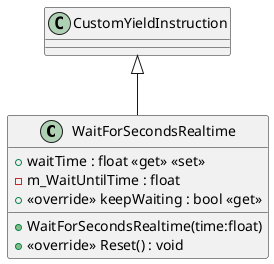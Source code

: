 @startuml
class WaitForSecondsRealtime {
    + waitTime : float <<get>> <<set>>
    - m_WaitUntilTime : float
    + <<override>> keepWaiting : bool <<get>>
    + WaitForSecondsRealtime(time:float)
    + <<override>> Reset() : void
}
CustomYieldInstruction <|-- WaitForSecondsRealtime
@enduml
